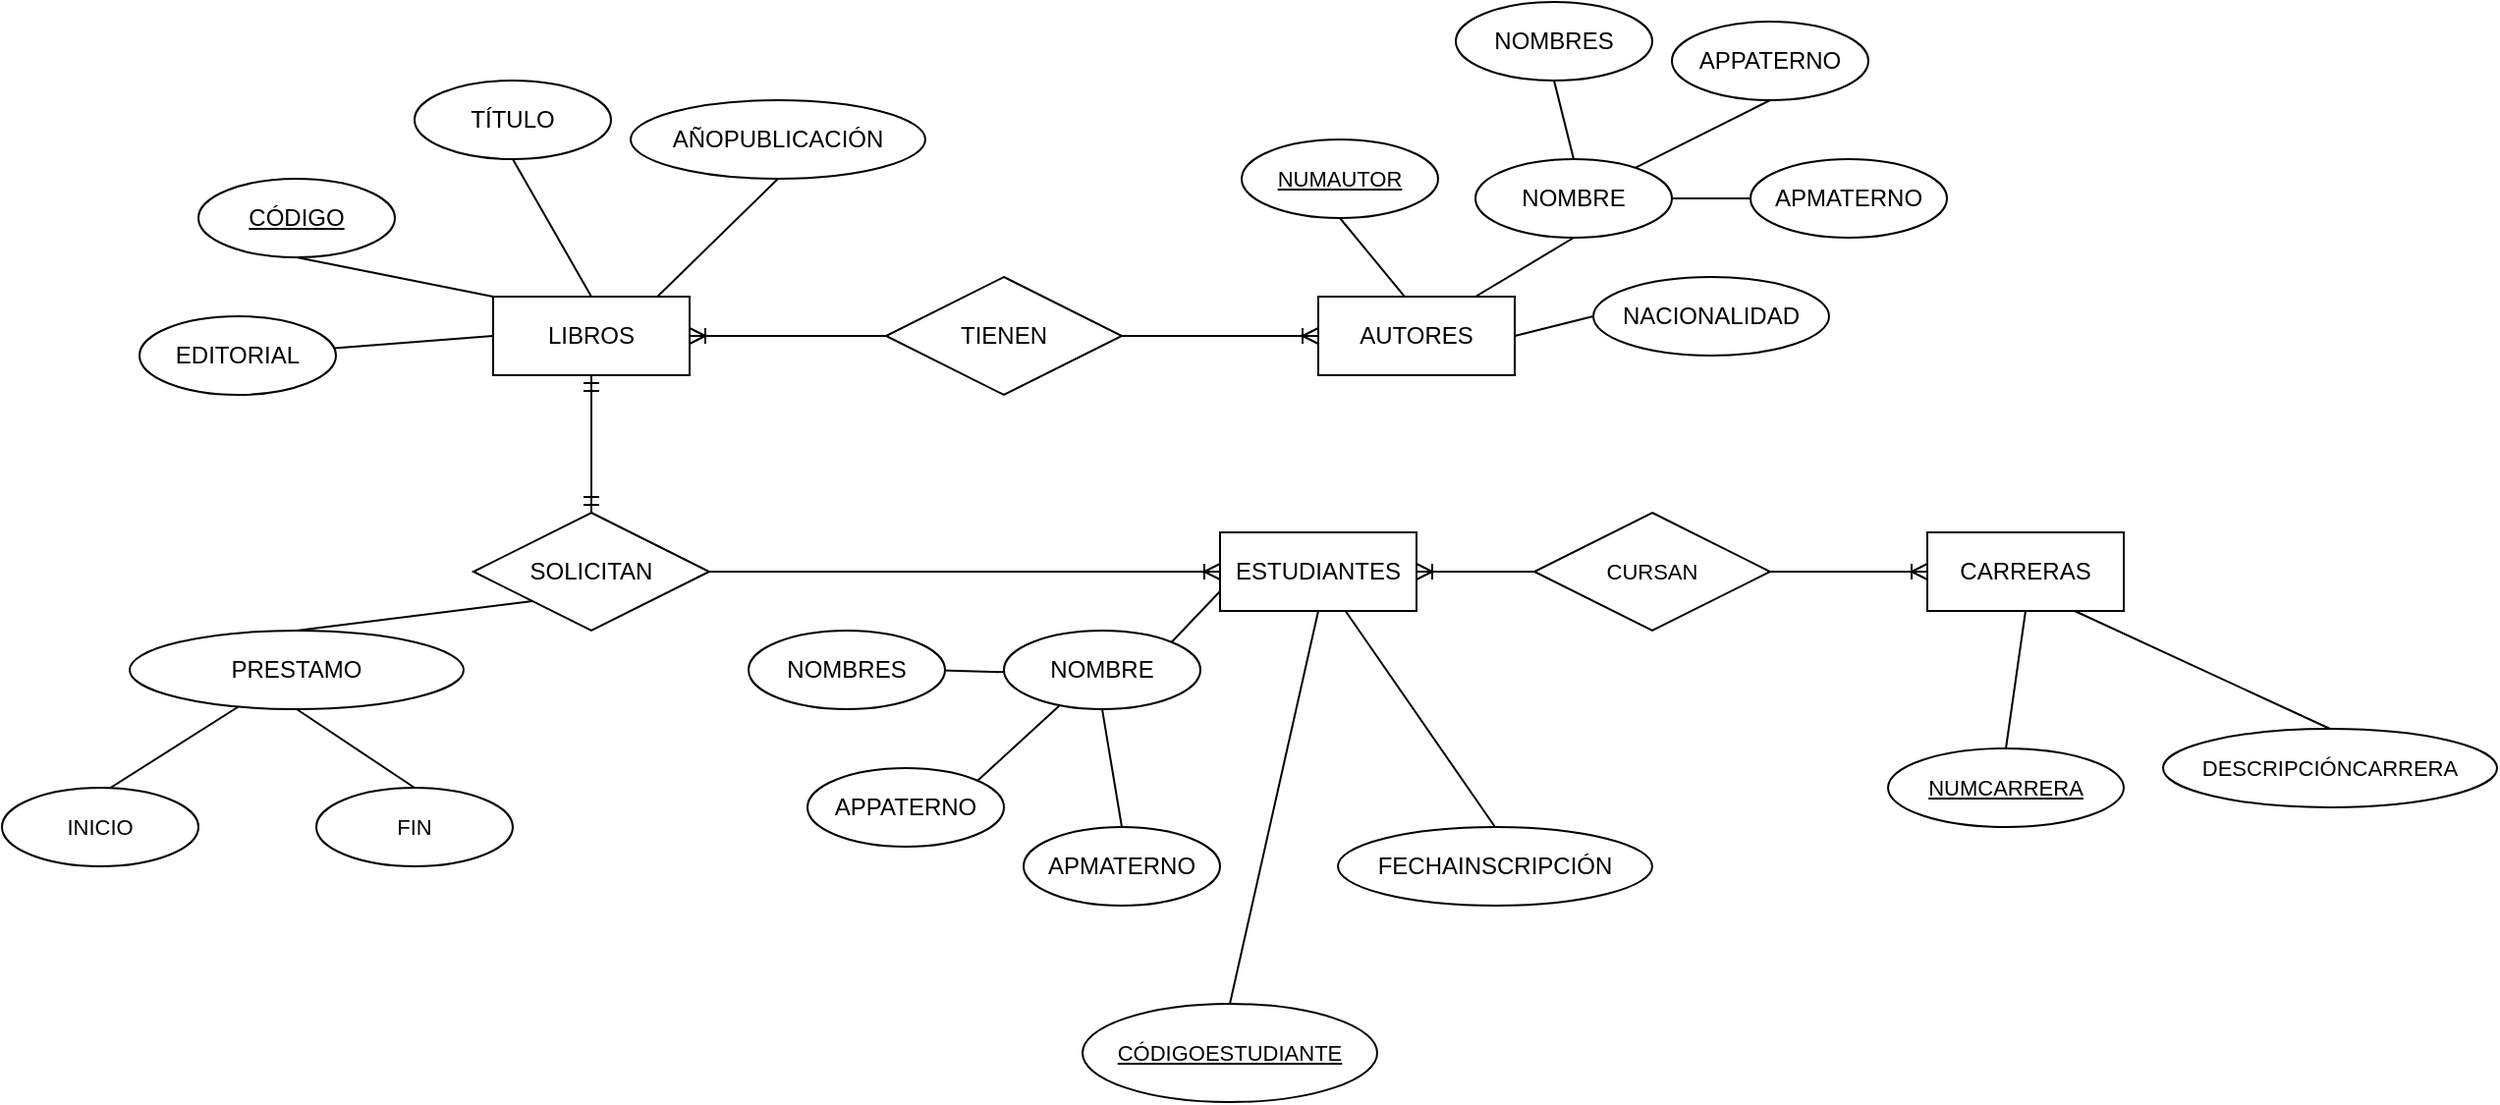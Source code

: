 <mxfile>
    <diagram id="hf0g4moRVdroV487UQlO" name="Page-1">
        <mxGraphModel dx="1261" dy="462" grid="1" gridSize="10" guides="1" tooltips="1" connect="1" arrows="1" fold="1" page="1" pageScale="1" pageWidth="100" pageHeight="100" math="0" shadow="0">
            <root>
                <mxCell id="0"/>
                <mxCell id="1" parent="0"/>
                <mxCell id="2" value="LIBROS" style="whiteSpace=wrap;html=1;align=center;" parent="1" vertex="1">
                    <mxGeometry x="450" y="420" width="100" height="40" as="geometry"/>
                </mxCell>
                <mxCell id="3" value="AUTORES" style="whiteSpace=wrap;html=1;align=center;" parent="1" vertex="1">
                    <mxGeometry x="870" y="420" width="100" height="40" as="geometry"/>
                </mxCell>
                <mxCell id="68" style="edgeStyle=none;html=1;exitX=0;exitY=0.5;exitDx=0;exitDy=0;" parent="1" source="4" edge="1">
                    <mxGeometry relative="1" as="geometry">
                        <mxPoint x="880" y="565.455" as="targetPoint"/>
                    </mxGeometry>
                </mxCell>
                <mxCell id="4" value="ESTUDIANTES" style="whiteSpace=wrap;html=1;align=center;" parent="1" vertex="1">
                    <mxGeometry x="820" y="540" width="100" height="40" as="geometry"/>
                </mxCell>
                <mxCell id="6" value="CÓDIGO" style="ellipse;whiteSpace=wrap;html=1;align=center;fontStyle=4" parent="1" vertex="1">
                    <mxGeometry x="300" y="360" width="100" height="40" as="geometry"/>
                </mxCell>
                <mxCell id="8" value="" style="endArrow=none;html=1;rounded=0;entryX=0.5;entryY=1;entryDx=0;entryDy=0;exitX=0;exitY=0;exitDx=0;exitDy=0;" parent="1" source="2" target="6" edge="1">
                    <mxGeometry relative="1" as="geometry">
                        <mxPoint x="470" y="480" as="sourcePoint"/>
                        <mxPoint x="630" y="480" as="targetPoint"/>
                    </mxGeometry>
                </mxCell>
                <mxCell id="17" style="edgeStyle=none;shape=connector;rounded=0;html=1;exitX=0.5;exitY=1;exitDx=0;exitDy=0;entryX=0.5;entryY=0;entryDx=0;entryDy=0;strokeColor=default;align=center;verticalAlign=middle;fontFamily=Helvetica;fontSize=11;fontColor=default;labelBackgroundColor=default;endArrow=none;" parent="1" source="15" target="2" edge="1">
                    <mxGeometry relative="1" as="geometry"/>
                </mxCell>
                <mxCell id="15" value="TÍTULO" style="ellipse;whiteSpace=wrap;html=1;align=center;fontStyle=0" parent="1" vertex="1">
                    <mxGeometry x="410" y="310" width="100" height="40" as="geometry"/>
                </mxCell>
                <mxCell id="16" value="AÑOPUBLICACIÓN" style="ellipse;whiteSpace=wrap;html=1;align=center;fontStyle=0" parent="1" vertex="1">
                    <mxGeometry x="520" y="320" width="150" height="40" as="geometry"/>
                </mxCell>
                <mxCell id="18" style="edgeStyle=none;shape=connector;rounded=0;html=1;exitX=0.5;exitY=1;exitDx=0;exitDy=0;entryX=0.835;entryY=0.003;entryDx=0;entryDy=0;entryPerimeter=0;strokeColor=default;align=center;verticalAlign=middle;fontFamily=Helvetica;fontSize=11;fontColor=default;labelBackgroundColor=default;endArrow=none;" parent="1" source="16" target="2" edge="1">
                    <mxGeometry relative="1" as="geometry"/>
                </mxCell>
                <mxCell id="21" style="edgeStyle=none;shape=connector;rounded=0;html=1;entryX=0;entryY=0.5;entryDx=0;entryDy=0;strokeColor=default;align=center;verticalAlign=middle;fontFamily=Helvetica;fontSize=11;fontColor=default;labelBackgroundColor=default;endArrow=none;" parent="1" source="20" target="2" edge="1">
                    <mxGeometry relative="1" as="geometry"/>
                </mxCell>
                <mxCell id="20" value="EDITORIAL" style="ellipse;whiteSpace=wrap;html=1;align=center;fontStyle=0" parent="1" vertex="1">
                    <mxGeometry x="270" y="430" width="100" height="40" as="geometry"/>
                </mxCell>
                <mxCell id="24" value="&lt;u&gt;&lt;font style=&quot;color: light-dark(rgb(0, 0, 0), rgb(255, 255, 255));&quot;&gt;NUMAUTOR&lt;/font&gt;&lt;/u&gt;" style="ellipse;whiteSpace=wrap;html=1;align=center;fontFamily=Helvetica;fontSize=11;fontColor=default;labelBackgroundColor=default;" parent="1" vertex="1">
                    <mxGeometry x="831" y="340" width="100" height="40" as="geometry"/>
                </mxCell>
                <mxCell id="25" style="edgeStyle=none;shape=connector;rounded=0;html=1;exitX=0.5;exitY=1;exitDx=0;exitDy=0;entryX=0.438;entryY=-0.006;entryDx=0;entryDy=0;entryPerimeter=0;strokeColor=default;align=center;verticalAlign=middle;fontFamily=Helvetica;fontSize=11;fontColor=default;labelBackgroundColor=default;endArrow=none;" parent="1" source="24" target="3" edge="1">
                    <mxGeometry relative="1" as="geometry"/>
                </mxCell>
                <mxCell id="37" style="edgeStyle=none;shape=connector;rounded=0;html=1;exitX=1;exitY=0.5;exitDx=0;exitDy=0;entryX=0;entryY=0.5;entryDx=0;entryDy=0;strokeColor=default;align=center;verticalAlign=middle;fontFamily=Helvetica;fontSize=11;fontColor=default;labelBackgroundColor=default;endArrow=none;" parent="1" source="3" target="36" edge="1">
                    <mxGeometry relative="1" as="geometry"/>
                </mxCell>
                <mxCell id="26" value="NOMBRE" style="ellipse;whiteSpace=wrap;html=1;align=center;fontStyle=0" parent="1" vertex="1">
                    <mxGeometry x="950" y="350" width="100" height="40" as="geometry"/>
                </mxCell>
                <mxCell id="29" style="edgeStyle=none;shape=connector;rounded=0;html=1;exitX=0.5;exitY=1;exitDx=0;exitDy=0;entryX=0.8;entryY=0;entryDx=0;entryDy=0;entryPerimeter=0;strokeColor=default;align=center;verticalAlign=middle;fontFamily=Helvetica;fontSize=11;fontColor=default;labelBackgroundColor=default;endArrow=none;" parent="1" source="26" target="3" edge="1">
                    <mxGeometry relative="1" as="geometry"/>
                </mxCell>
                <mxCell id="33" style="edgeStyle=none;shape=connector;rounded=0;html=1;exitX=0.5;exitY=1;exitDx=0;exitDy=0;entryX=0.5;entryY=0;entryDx=0;entryDy=0;strokeColor=default;align=center;verticalAlign=middle;fontFamily=Helvetica;fontSize=11;fontColor=default;labelBackgroundColor=default;endArrow=none;" parent="1" source="30" target="26" edge="1">
                    <mxGeometry relative="1" as="geometry"/>
                </mxCell>
                <mxCell id="30" value="NOMBRES" style="ellipse;whiteSpace=wrap;html=1;align=center;fontStyle=0" parent="1" vertex="1">
                    <mxGeometry x="940" y="270" width="100" height="40" as="geometry"/>
                </mxCell>
                <mxCell id="34" style="edgeStyle=none;shape=connector;rounded=0;html=1;exitX=0.5;exitY=1;exitDx=0;exitDy=0;strokeColor=default;align=center;verticalAlign=middle;fontFamily=Helvetica;fontSize=11;fontColor=default;labelBackgroundColor=default;endArrow=none;entryX=0.813;entryY=0.111;entryDx=0;entryDy=0;entryPerimeter=0;" parent="1" source="31" target="26" edge="1">
                    <mxGeometry relative="1" as="geometry">
                        <mxPoint x="1000" y="350" as="targetPoint"/>
                    </mxGeometry>
                </mxCell>
                <mxCell id="31" value="APPATERNO" style="ellipse;whiteSpace=wrap;html=1;align=center;fontStyle=0" parent="1" vertex="1">
                    <mxGeometry x="1050" y="280" width="100" height="40" as="geometry"/>
                </mxCell>
                <mxCell id="35" style="edgeStyle=none;shape=connector;rounded=0;html=1;exitX=0;exitY=0.5;exitDx=0;exitDy=0;entryX=1;entryY=0.5;entryDx=0;entryDy=0;strokeColor=default;align=center;verticalAlign=middle;fontFamily=Helvetica;fontSize=11;fontColor=default;labelBackgroundColor=default;endArrow=none;" parent="1" source="32" target="26" edge="1">
                    <mxGeometry relative="1" as="geometry"/>
                </mxCell>
                <mxCell id="32" value="APMATERNO" style="ellipse;whiteSpace=wrap;html=1;align=center;fontStyle=0" parent="1" vertex="1">
                    <mxGeometry x="1090" y="350" width="100" height="40" as="geometry"/>
                </mxCell>
                <mxCell id="36" value="NACIONALIDAD" style="ellipse;whiteSpace=wrap;html=1;align=center;fontStyle=0" parent="1" vertex="1">
                    <mxGeometry x="1010" y="410" width="120" height="40" as="geometry"/>
                </mxCell>
                <mxCell id="40" style="edgeStyle=none;shape=connector;rounded=0;html=1;exitX=0.5;exitY=0;exitDx=0;exitDy=0;entryX=0.5;entryY=1;entryDx=0;entryDy=0;strokeColor=default;align=center;verticalAlign=middle;fontFamily=Helvetica;fontSize=11;fontColor=default;labelBackgroundColor=default;endArrow=none;" parent="1" source="39" target="4" edge="1">
                    <mxGeometry relative="1" as="geometry"/>
                </mxCell>
                <mxCell id="39" value="CÓDIGOESTUDIANTE" style="ellipse;whiteSpace=wrap;html=1;align=center;fontStyle=4;fontFamily=Helvetica;fontSize=11;fontColor=default;labelBackgroundColor=default;" parent="1" vertex="1">
                    <mxGeometry x="750" y="780" width="150" height="50" as="geometry"/>
                </mxCell>
                <mxCell id="50" style="edgeStyle=none;shape=connector;rounded=0;html=1;exitX=1;exitY=0;exitDx=0;exitDy=0;entryX=0;entryY=0.75;entryDx=0;entryDy=0;strokeColor=default;align=center;verticalAlign=middle;fontFamily=Helvetica;fontSize=11;fontColor=default;labelBackgroundColor=default;endArrow=none;" parent="1" source="42" target="4" edge="1">
                    <mxGeometry relative="1" as="geometry"/>
                </mxCell>
                <mxCell id="42" value="NOMBRE" style="ellipse;whiteSpace=wrap;html=1;align=center;fontStyle=0" parent="1" vertex="1">
                    <mxGeometry x="710" y="590" width="100" height="40" as="geometry"/>
                </mxCell>
                <mxCell id="43" style="edgeStyle=none;shape=connector;rounded=0;html=1;exitX=1;exitY=0.5;exitDx=0;exitDy=0;entryX=-0.002;entryY=0.528;entryDx=0;entryDy=0;strokeColor=default;align=center;verticalAlign=middle;fontFamily=Helvetica;fontSize=11;fontColor=default;labelBackgroundColor=default;endArrow=none;entryPerimeter=0;" parent="1" target="42" edge="1">
                    <mxGeometry relative="1" as="geometry">
                        <mxPoint x="670" y="610" as="sourcePoint"/>
                    </mxGeometry>
                </mxCell>
                <mxCell id="44" value="NOMBRES" style="ellipse;whiteSpace=wrap;html=1;align=center;fontStyle=0" parent="1" vertex="1">
                    <mxGeometry x="580" y="590" width="100" height="40" as="geometry"/>
                </mxCell>
                <mxCell id="45" style="edgeStyle=none;shape=connector;rounded=0;html=1;exitX=0.5;exitY=1;exitDx=0;exitDy=0;strokeColor=default;align=center;verticalAlign=middle;fontFamily=Helvetica;fontSize=11;fontColor=default;labelBackgroundColor=default;endArrow=none;entryX=0.282;entryY=0.956;entryDx=0;entryDy=0;entryPerimeter=0;" parent="1" source="46" target="42" edge="1">
                    <mxGeometry relative="1" as="geometry">
                        <mxPoint x="690" y="750" as="targetPoint"/>
                    </mxGeometry>
                </mxCell>
                <mxCell id="46" value="APPATERNO" style="ellipse;whiteSpace=wrap;html=1;align=center;fontStyle=0" parent="1" vertex="1">
                    <mxGeometry x="610" y="660" width="100" height="40" as="geometry"/>
                </mxCell>
                <mxCell id="47" style="edgeStyle=none;shape=connector;rounded=0;html=1;exitX=0.5;exitY=0;exitDx=0;exitDy=0;entryX=0.5;entryY=1;entryDx=0;entryDy=0;strokeColor=default;align=center;verticalAlign=middle;fontFamily=Helvetica;fontSize=11;fontColor=default;labelBackgroundColor=default;endArrow=none;" parent="1" source="48" target="42" edge="1">
                    <mxGeometry relative="1" as="geometry"/>
                </mxCell>
                <mxCell id="48" value="APMATERNO" style="ellipse;whiteSpace=wrap;html=1;align=center;fontStyle=0" parent="1" vertex="1">
                    <mxGeometry x="720" y="690" width="100" height="40" as="geometry"/>
                </mxCell>
                <mxCell id="54" style="edgeStyle=none;shape=connector;rounded=0;html=1;exitX=0.5;exitY=0;exitDx=0;exitDy=0;strokeColor=default;align=center;verticalAlign=middle;fontFamily=Helvetica;fontSize=11;fontColor=default;labelBackgroundColor=default;endArrow=none;" parent="1" source="53" target="4" edge="1">
                    <mxGeometry relative="1" as="geometry">
                        <mxPoint x="910.001" y="669.998" as="sourcePoint"/>
                        <mxPoint x="926.57" y="554.14" as="targetPoint"/>
                    </mxGeometry>
                </mxCell>
                <mxCell id="53" value="FECHAINSCRIPCIÓN" style="ellipse;whiteSpace=wrap;html=1;align=center;fontStyle=0" parent="1" vertex="1">
                    <mxGeometry x="880" y="690" width="160" height="40" as="geometry"/>
                </mxCell>
                <mxCell id="55" value="TIENEN" style="shape=rhombus;perimeter=rhombusPerimeter;whiteSpace=wrap;html=1;align=center;" parent="1" vertex="1">
                    <mxGeometry x="650" y="410" width="120" height="60" as="geometry"/>
                </mxCell>
                <mxCell id="57" value="" style="edgeStyle=entityRelationEdgeStyle;fontSize=12;html=1;endArrow=ERoneToMany;entryX=0;entryY=0.5;entryDx=0;entryDy=0;" parent="1" target="3" edge="1">
                    <mxGeometry width="100" height="100" relative="1" as="geometry">
                        <mxPoint x="770" y="440" as="sourcePoint"/>
                        <mxPoint x="870" y="340" as="targetPoint"/>
                    </mxGeometry>
                </mxCell>
                <mxCell id="58" value="" style="edgeStyle=entityRelationEdgeStyle;fontSize=12;html=1;endArrow=ERoneToMany;exitX=0;exitY=0.5;exitDx=0;exitDy=0;entryX=1;entryY=0.5;entryDx=0;entryDy=0;" parent="1" source="55" target="2" edge="1">
                    <mxGeometry width="100" height="100" relative="1" as="geometry">
                        <mxPoint x="560" y="490" as="sourcePoint"/>
                        <mxPoint x="660" y="490" as="targetPoint"/>
                    </mxGeometry>
                </mxCell>
                <mxCell id="59" value="SOLICITAN" style="shape=rhombus;perimeter=rhombusPerimeter;whiteSpace=wrap;html=1;align=center;" parent="1" vertex="1">
                    <mxGeometry x="440" y="530" width="120" height="60" as="geometry"/>
                </mxCell>
                <mxCell id="66" value="" style="edgeStyle=orthogonalEdgeStyle;fontSize=12;html=1;endArrow=ERmandOne;startArrow=ERmandOne;entryX=0.5;entryY=1;entryDx=0;entryDy=0;exitX=0.5;exitY=0;exitDx=0;exitDy=0;" parent="1" source="59" target="2" edge="1">
                    <mxGeometry width="100" height="100" relative="1" as="geometry">
                        <mxPoint x="550" y="630" as="sourcePoint"/>
                        <mxPoint x="650" y="530" as="targetPoint"/>
                    </mxGeometry>
                </mxCell>
                <mxCell id="76" style="edgeStyle=none;shape=connector;rounded=0;html=1;strokeColor=default;align=center;verticalAlign=middle;fontFamily=Helvetica;fontSize=11;fontColor=default;labelBackgroundColor=default;endArrow=none;entryX=0.535;entryY=0.028;entryDx=0;entryDy=0;entryPerimeter=0;" parent="1" source="70" target="77" edge="1">
                    <mxGeometry relative="1" as="geometry">
                        <mxPoint x="270" y="670" as="targetPoint"/>
                    </mxGeometry>
                </mxCell>
                <mxCell id="79" style="edgeStyle=none;shape=connector;rounded=0;html=1;exitX=0.5;exitY=1;exitDx=0;exitDy=0;entryX=0.5;entryY=0;entryDx=0;entryDy=0;strokeColor=default;align=center;verticalAlign=middle;fontFamily=Helvetica;fontSize=11;fontColor=default;labelBackgroundColor=default;endArrow=none;" parent="1" source="70" target="78" edge="1">
                    <mxGeometry relative="1" as="geometry"/>
                </mxCell>
                <mxCell id="70" value="PRESTAMO" style="ellipse;whiteSpace=wrap;html=1;align=center;fontStyle=0;" parent="1" vertex="1">
                    <mxGeometry x="265" y="590" width="170" height="40" as="geometry"/>
                </mxCell>
                <mxCell id="75" value="" style="endArrow=none;html=1;rounded=0;exitX=0.5;exitY=0;exitDx=0;exitDy=0;entryX=0;entryY=1;entryDx=0;entryDy=0;" parent="1" source="70" target="59" edge="1">
                    <mxGeometry relative="1" as="geometry">
                        <mxPoint x="390" y="570" as="sourcePoint"/>
                        <mxPoint x="550" y="570" as="targetPoint"/>
                    </mxGeometry>
                </mxCell>
                <mxCell id="77" value="INICIO" style="ellipse;whiteSpace=wrap;html=1;align=center;fontStyle=0;fontFamily=Helvetica;fontSize=11;fontColor=default;labelBackgroundColor=default;" parent="1" vertex="1">
                    <mxGeometry x="200" y="670" width="100" height="40" as="geometry"/>
                </mxCell>
                <mxCell id="78" value="FIN" style="ellipse;whiteSpace=wrap;html=1;align=center;fontStyle=0;fontFamily=Helvetica;fontSize=11;fontColor=default;labelBackgroundColor=default;" parent="1" vertex="1">
                    <mxGeometry x="360" y="670" width="100" height="40" as="geometry"/>
                </mxCell>
                <mxCell id="86" style="edgeStyle=none;shape=connector;rounded=0;html=1;exitX=0.75;exitY=1;exitDx=0;exitDy=0;strokeColor=default;align=center;verticalAlign=middle;fontFamily=Helvetica;fontSize=11;fontColor=default;fontStyle=0;labelBackgroundColor=default;endArrow=none;entryX=0.5;entryY=0;entryDx=0;entryDy=0;" parent="1" source="80" target="87" edge="1">
                    <mxGeometry relative="1" as="geometry">
                        <mxPoint x="1330" y="650" as="targetPoint"/>
                    </mxGeometry>
                </mxCell>
                <mxCell id="80" value="CARRERAS" style="whiteSpace=wrap;html=1;align=center;" parent="1" vertex="1">
                    <mxGeometry x="1180" y="540" width="100" height="40" as="geometry"/>
                </mxCell>
                <mxCell id="83" style="edgeStyle=none;shape=connector;rounded=0;html=1;entryX=0.5;entryY=1;entryDx=0;entryDy=0;strokeColor=default;align=center;verticalAlign=middle;fontFamily=Helvetica;fontSize=11;fontColor=default;labelBackgroundColor=default;endArrow=none;exitX=0.5;exitY=0;exitDx=0;exitDy=0;" parent="1" source="84" target="80" edge="1">
                    <mxGeometry relative="1" as="geometry">
                        <mxPoint x="1230" y="640" as="sourcePoint"/>
                        <mxPoint x="970" y="590" as="targetPoint"/>
                    </mxGeometry>
                </mxCell>
                <mxCell id="84" value="&lt;u&gt;NUMCARRERA&lt;/u&gt;" style="ellipse;whiteSpace=wrap;html=1;align=center;fontStyle=0;fontFamily=Helvetica;fontSize=11;fontColor=default;labelBackgroundColor=default;" parent="1" vertex="1">
                    <mxGeometry x="1160" y="650" width="120" height="40" as="geometry"/>
                </mxCell>
                <mxCell id="87" value="DESCRIPCIÓNCARRERA" style="ellipse;whiteSpace=wrap;html=1;align=center;strokeColor=default;verticalAlign=middle;fontFamily=Helvetica;fontSize=11;fontColor=default;fontStyle=0;labelBackgroundColor=default;fillColor=default;" parent="1" vertex="1">
                    <mxGeometry x="1300" y="640" width="170" height="40" as="geometry"/>
                </mxCell>
                <mxCell id="88" value="CURSAN" style="shape=rhombus;perimeter=rhombusPerimeter;whiteSpace=wrap;html=1;align=center;strokeColor=default;verticalAlign=middle;fontFamily=Helvetica;fontSize=11;fontColor=default;fontStyle=0;labelBackgroundColor=default;fillColor=default;" parent="1" vertex="1">
                    <mxGeometry x="980" y="530" width="120" height="60" as="geometry"/>
                </mxCell>
                <mxCell id="90" value="" style="fontSize=12;html=1;endArrow=ERoneToMany;rounded=0;strokeColor=default;align=center;verticalAlign=middle;fontFamily=Helvetica;fontColor=default;fontStyle=0;labelBackgroundColor=default;exitX=0;exitY=0.5;exitDx=0;exitDy=0;entryX=1;entryY=0.5;entryDx=0;entryDy=0;" parent="1" source="88" target="4" edge="1">
                    <mxGeometry width="100" height="100" relative="1" as="geometry">
                        <mxPoint x="1080" y="520" as="sourcePoint"/>
                        <mxPoint x="980" y="620" as="targetPoint"/>
                    </mxGeometry>
                </mxCell>
                <mxCell id="91" value="" style="fontSize=12;html=1;endArrow=ERoneToMany;rounded=0;strokeColor=default;align=center;verticalAlign=middle;fontFamily=Helvetica;fontColor=default;fontStyle=0;labelBackgroundColor=default;exitX=1;exitY=0.5;exitDx=0;exitDy=0;entryX=0;entryY=0.5;entryDx=0;entryDy=0;" parent="1" source="88" target="80" edge="1">
                    <mxGeometry width="100" height="100" relative="1" as="geometry">
                        <mxPoint x="990" y="600" as="sourcePoint"/>
                        <mxPoint x="1090" y="500" as="targetPoint"/>
                    </mxGeometry>
                </mxCell>
                <mxCell id="64" value="" style="fontSize=12;html=1;endArrow=ERoneToMany;exitX=0;exitY=0.5;exitDx=0;exitDy=0;entryX=0;entryY=0.5;entryDx=0;entryDy=0;" parent="1" target="4" edge="1">
                    <mxGeometry width="100" height="100" relative="1" as="geometry">
                        <mxPoint x="560" y="560" as="sourcePoint"/>
                        <mxPoint x="560" y="680" as="targetPoint"/>
                    </mxGeometry>
                </mxCell>
            </root>
        </mxGraphModel>
    </diagram>
</mxfile>